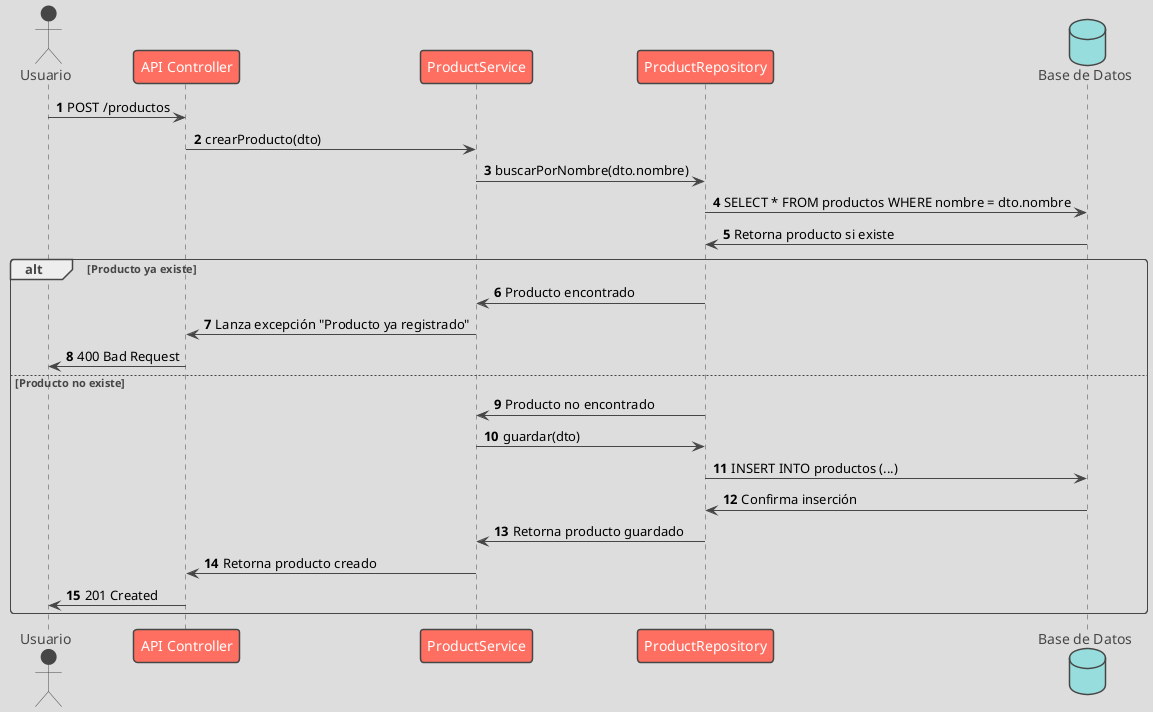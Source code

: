 @startuml
!theme toy
autonumber
actor Usuario
participant "API Controller" as Controller
participant "ProductService" as Service
participant "ProductRepository" as Repository
database "Base de Datos" as DB

Usuario -> Controller: POST /productos
Controller -> Service: crearProducto(dto)
Service -> Repository: buscarPorNombre(dto.nombre)
Repository -> DB: SELECT * FROM productos WHERE nombre = dto.nombre
DB -> Repository: Retorna producto si existe

alt Producto ya existe
    Repository -> Service: Producto encontrado
    Service -> Controller: Lanza excepción "Producto ya registrado"
    Controller -> Usuario: 400 Bad Request
else Producto no existe
    Repository -> Service: Producto no encontrado
    Service -> Repository: guardar(dto)
    Repository -> DB: INSERT INTO productos (...)
    DB -> Repository: Confirma inserción
    Repository -> Service: Retorna producto guardado
    Service -> Controller: Retorna producto creado
    Controller -> Usuario: 201 Created
end

@enduml